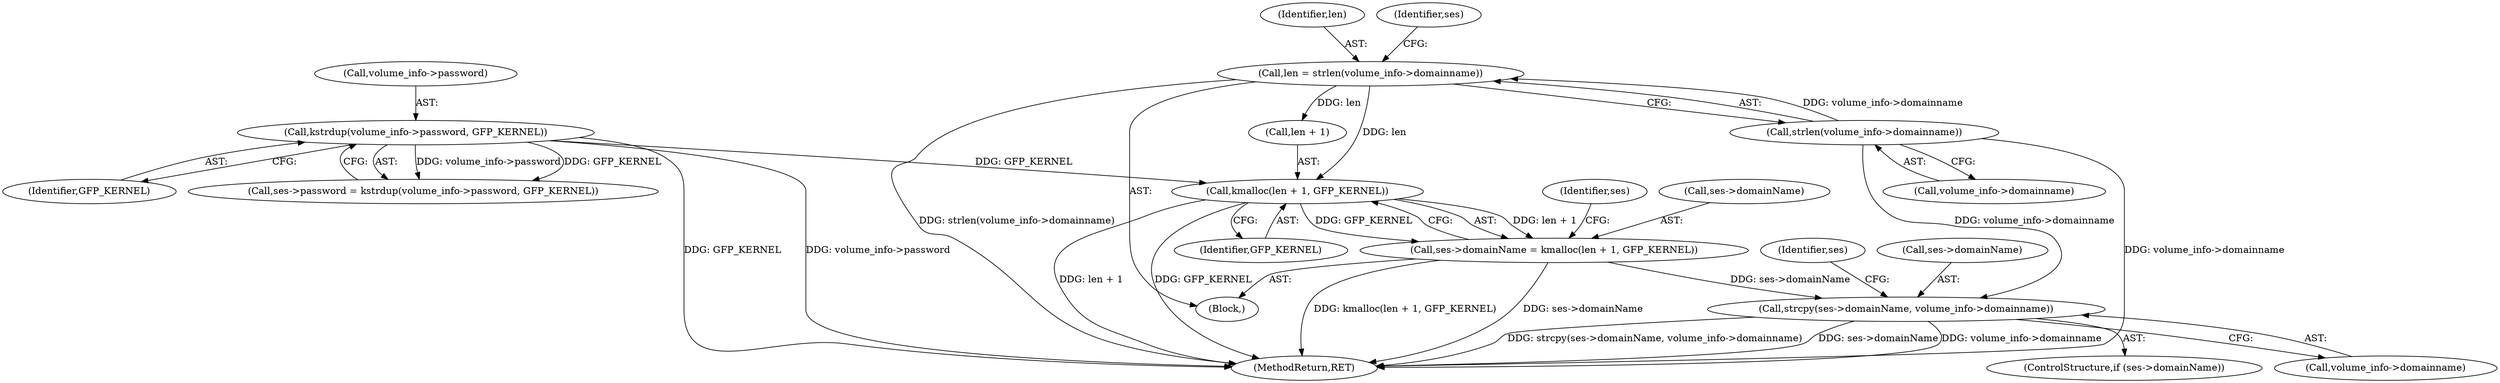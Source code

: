 digraph "0_linux_4ff67b720c02c36e54d55b88c2931879b7db1cd2_0@API" {
"1000304" [label="(Call,kmalloc(len + 1, GFP_KERNEL))"];
"1000294" [label="(Call,len = strlen(volume_info->domainname))"];
"1000296" [label="(Call,strlen(volume_info->domainname))"];
"1000277" [label="(Call,kstrdup(volume_info->password, GFP_KERNEL))"];
"1000300" [label="(Call,ses->domainName = kmalloc(len + 1, GFP_KERNEL))"];
"1000313" [label="(Call,strcpy(ses->domainName, volume_info->domainname))"];
"1000281" [label="(Identifier,GFP_KERNEL)"];
"1000390" [label="(MethodReturn,RET)"];
"1000292" [label="(Block,)"];
"1000273" [label="(Call,ses->password = kstrdup(volume_info->password, GFP_KERNEL))"];
"1000301" [label="(Call,ses->domainName)"];
"1000295" [label="(Identifier,len)"];
"1000302" [label="(Identifier,ses)"];
"1000322" [label="(Identifier,ses)"];
"1000300" [label="(Call,ses->domainName = kmalloc(len + 1, GFP_KERNEL))"];
"1000309" [label="(ControlStructure,if (ses->domainName))"];
"1000294" [label="(Call,len = strlen(volume_info->domainname))"];
"1000311" [label="(Identifier,ses)"];
"1000308" [label="(Identifier,GFP_KERNEL)"];
"1000278" [label="(Call,volume_info->password)"];
"1000305" [label="(Call,len + 1)"];
"1000296" [label="(Call,strlen(volume_info->domainname))"];
"1000297" [label="(Call,volume_info->domainname)"];
"1000317" [label="(Call,volume_info->domainname)"];
"1000304" [label="(Call,kmalloc(len + 1, GFP_KERNEL))"];
"1000314" [label="(Call,ses->domainName)"];
"1000313" [label="(Call,strcpy(ses->domainName, volume_info->domainname))"];
"1000277" [label="(Call,kstrdup(volume_info->password, GFP_KERNEL))"];
"1000304" -> "1000300"  [label="AST: "];
"1000304" -> "1000308"  [label="CFG: "];
"1000305" -> "1000304"  [label="AST: "];
"1000308" -> "1000304"  [label="AST: "];
"1000300" -> "1000304"  [label="CFG: "];
"1000304" -> "1000390"  [label="DDG: len + 1"];
"1000304" -> "1000390"  [label="DDG: GFP_KERNEL"];
"1000304" -> "1000300"  [label="DDG: len + 1"];
"1000304" -> "1000300"  [label="DDG: GFP_KERNEL"];
"1000294" -> "1000304"  [label="DDG: len"];
"1000277" -> "1000304"  [label="DDG: GFP_KERNEL"];
"1000294" -> "1000292"  [label="AST: "];
"1000294" -> "1000296"  [label="CFG: "];
"1000295" -> "1000294"  [label="AST: "];
"1000296" -> "1000294"  [label="AST: "];
"1000302" -> "1000294"  [label="CFG: "];
"1000294" -> "1000390"  [label="DDG: strlen(volume_info->domainname)"];
"1000296" -> "1000294"  [label="DDG: volume_info->domainname"];
"1000294" -> "1000305"  [label="DDG: len"];
"1000296" -> "1000297"  [label="CFG: "];
"1000297" -> "1000296"  [label="AST: "];
"1000296" -> "1000390"  [label="DDG: volume_info->domainname"];
"1000296" -> "1000313"  [label="DDG: volume_info->domainname"];
"1000277" -> "1000273"  [label="AST: "];
"1000277" -> "1000281"  [label="CFG: "];
"1000278" -> "1000277"  [label="AST: "];
"1000281" -> "1000277"  [label="AST: "];
"1000273" -> "1000277"  [label="CFG: "];
"1000277" -> "1000390"  [label="DDG: volume_info->password"];
"1000277" -> "1000390"  [label="DDG: GFP_KERNEL"];
"1000277" -> "1000273"  [label="DDG: volume_info->password"];
"1000277" -> "1000273"  [label="DDG: GFP_KERNEL"];
"1000300" -> "1000292"  [label="AST: "];
"1000301" -> "1000300"  [label="AST: "];
"1000311" -> "1000300"  [label="CFG: "];
"1000300" -> "1000390"  [label="DDG: kmalloc(len + 1, GFP_KERNEL)"];
"1000300" -> "1000390"  [label="DDG: ses->domainName"];
"1000300" -> "1000313"  [label="DDG: ses->domainName"];
"1000313" -> "1000309"  [label="AST: "];
"1000313" -> "1000317"  [label="CFG: "];
"1000314" -> "1000313"  [label="AST: "];
"1000317" -> "1000313"  [label="AST: "];
"1000322" -> "1000313"  [label="CFG: "];
"1000313" -> "1000390"  [label="DDG: strcpy(ses->domainName, volume_info->domainname)"];
"1000313" -> "1000390"  [label="DDG: ses->domainName"];
"1000313" -> "1000390"  [label="DDG: volume_info->domainname"];
}
